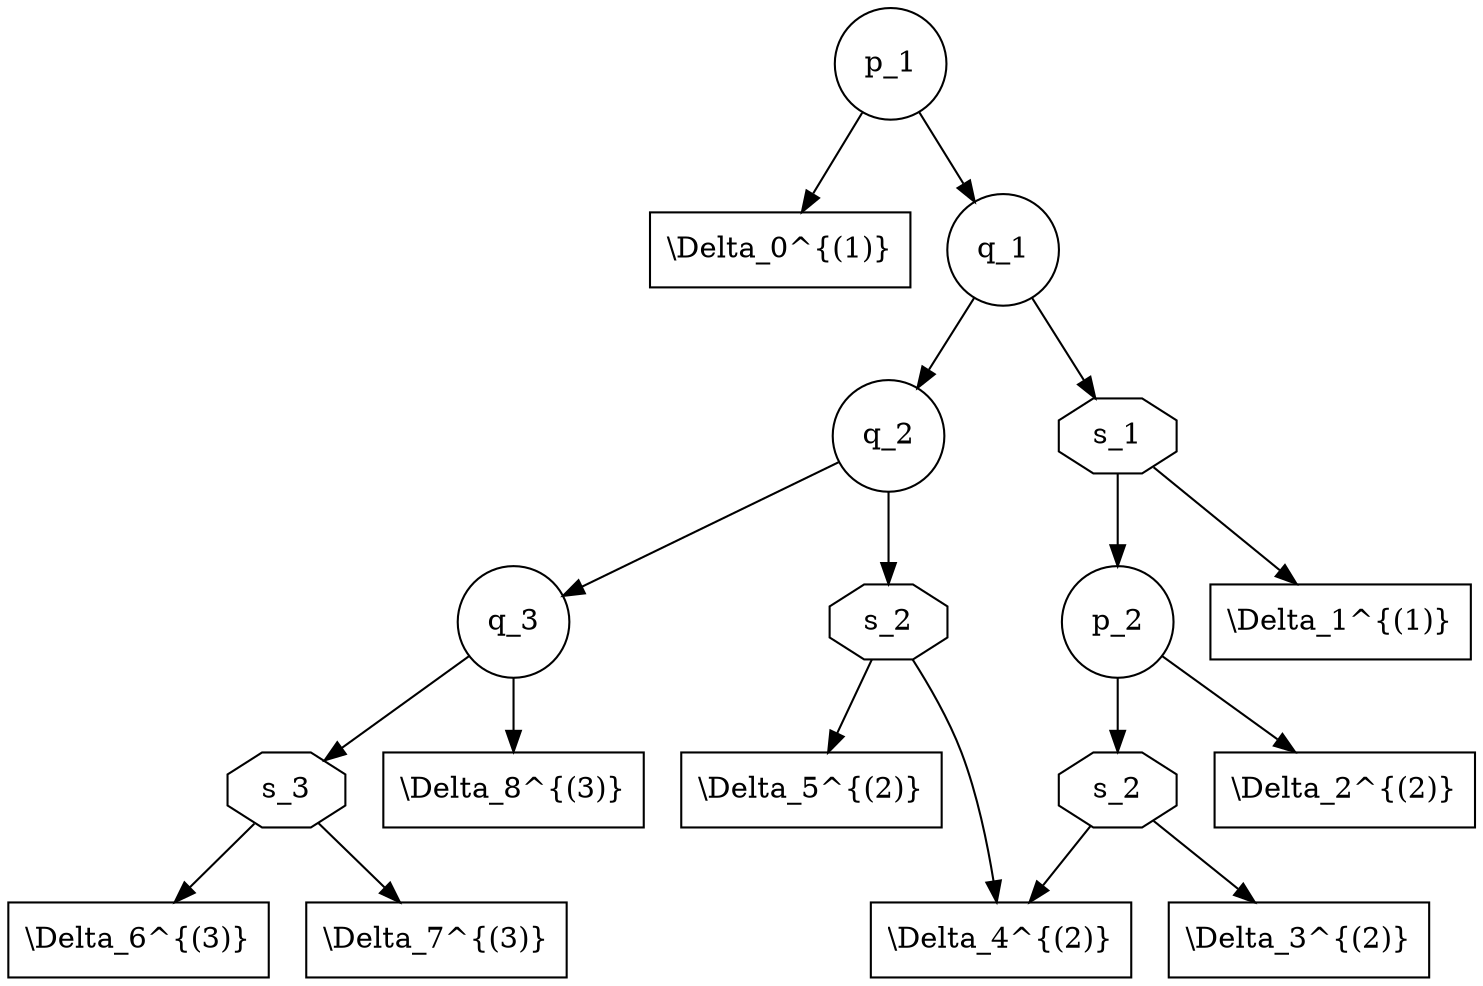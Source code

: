 digraph ss3 {
    p1 [label="p_1"] [shape=circle];
    d0 [label="\\Delta_0^{(1)}"] [shape=box];
    q1 [label="q_1"] [shape=circle];
    d1 [label="\\Delta_1^{(1)}"] [shape=box];
    p2 [label="p_2"] [shape=circle];
    q2 [label="q_2"] [shape=circle];
    s1 [label="s_1"] [shape=octagon];
    d2 [label="\\Delta_2^{(2)}"] [shape=box];
    s21 [label="s_2"] [shape=octagon];
    s22 [label="s_2"] [shape=octagon];
    q3 [label="q_3"] [shape=circle];
    s3 [label="s_3"] [shape=octagon];
    d3 [label="\\Delta_3^{(2)}"] [shape=box];
    d5 [label="\\Delta_5^{(2)}"] [shape=box];
    d4 [label="\\Delta_4^{(2)}"] [shape=box];
    d6 [label="\\Delta_6^{(3)}"] [shape=box];
    d7 [label="\\Delta_7^{(3)}"] [shape=box];
    d8 [label="\\Delta_8^{(3)}"] [shape=box];

    p1 -> d0
    p1 -> q1 -> q2 -> q3 -> d8
    q1 -> s1 -> d1
    s1 -> p2 -> d2
    p2 -> s21 -> d3
    s21 -> d4
    q2 -> s22
    q3 -> s3
    s3 -> d6
    s3 -> d7
    s22 -> d5
    s22 -> d4
}


